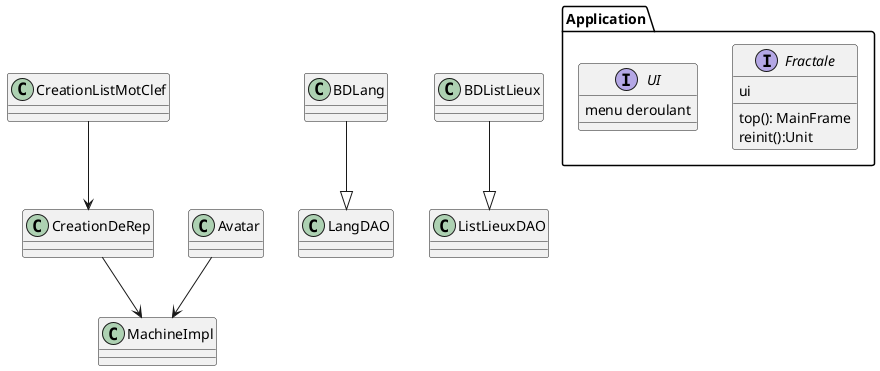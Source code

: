 
@startuml Fractale


package Application{
    interface Fractale {
        ui
        top(): MainFrame
        reinit():Unit
    }
    interface UI{
        menu deroulant 
    }
}



CreationListMotClef --> CreationDeRep
BDLang --|> LangDAO
BDListLieux--|> ListLieuxDAO
Avatar --> MachineImpl
CreationDeRep --> MachineImpl


@enduml